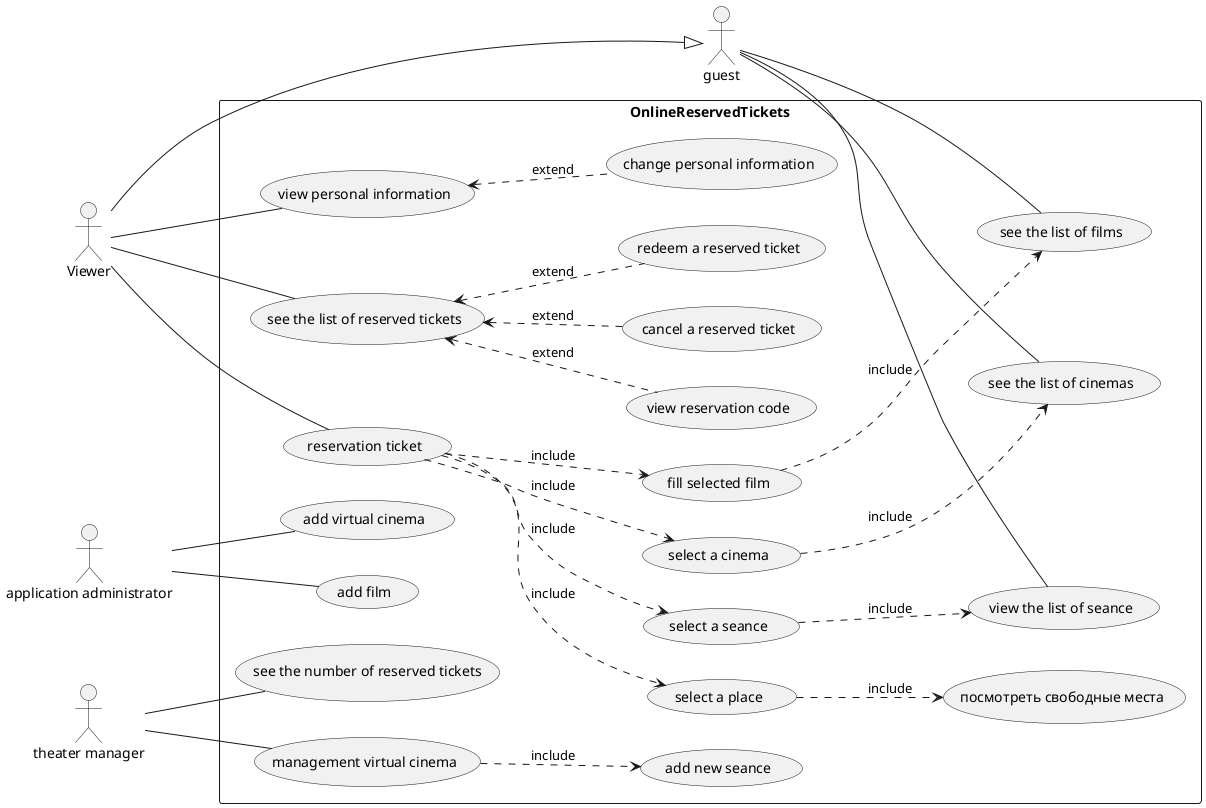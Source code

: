 @startuml
left to right direction

:Viewer: -|> :guest:
:application administrator:
:theater manager:


rectangle OnlineReservedTickets {

:guest: -- (see the list of films)
:guest: -- (see the list of cinemas)
:guest: -- (view the list of seance)

:Viewer: -- (view personal information)
(view personal information) <.. (change personal information) :extend
:Viewer: -- (see the list of reserved tickets)
(see the list of reserved tickets) <.. (cancel a reserved ticket) : extend
(see the list of reserved tickets) <.. (redeem a reserved ticket) : extend
(see the list of reserved tickets) <.. (view reservation code) : extend
:Viewer: -- (reservation ticket)
(reservation ticket) ..> (select a place) :include
(reservation ticket) ..> (select a seance) :include
(reservation ticket) ..> (select a cinema) :include
(reservation ticket) ..> (fill selected film) :include
(select a place) ..> (посмотреть свободные места) :include
(fill selected film) ..> (see the list of films) :include
(select a cinema) ..> (see the list of cinemas) :include
(select a seance) ..> (view the list of seance) :include

:application administrator: -- (add virtual cinema)
:application administrator: -- (add film)

:theater manager: -- (see the number of reserved tickets)
:theater manager: -- (management virtual cinema)
(management virtual cinema) ..> (add new seance) :include
}



@enduml